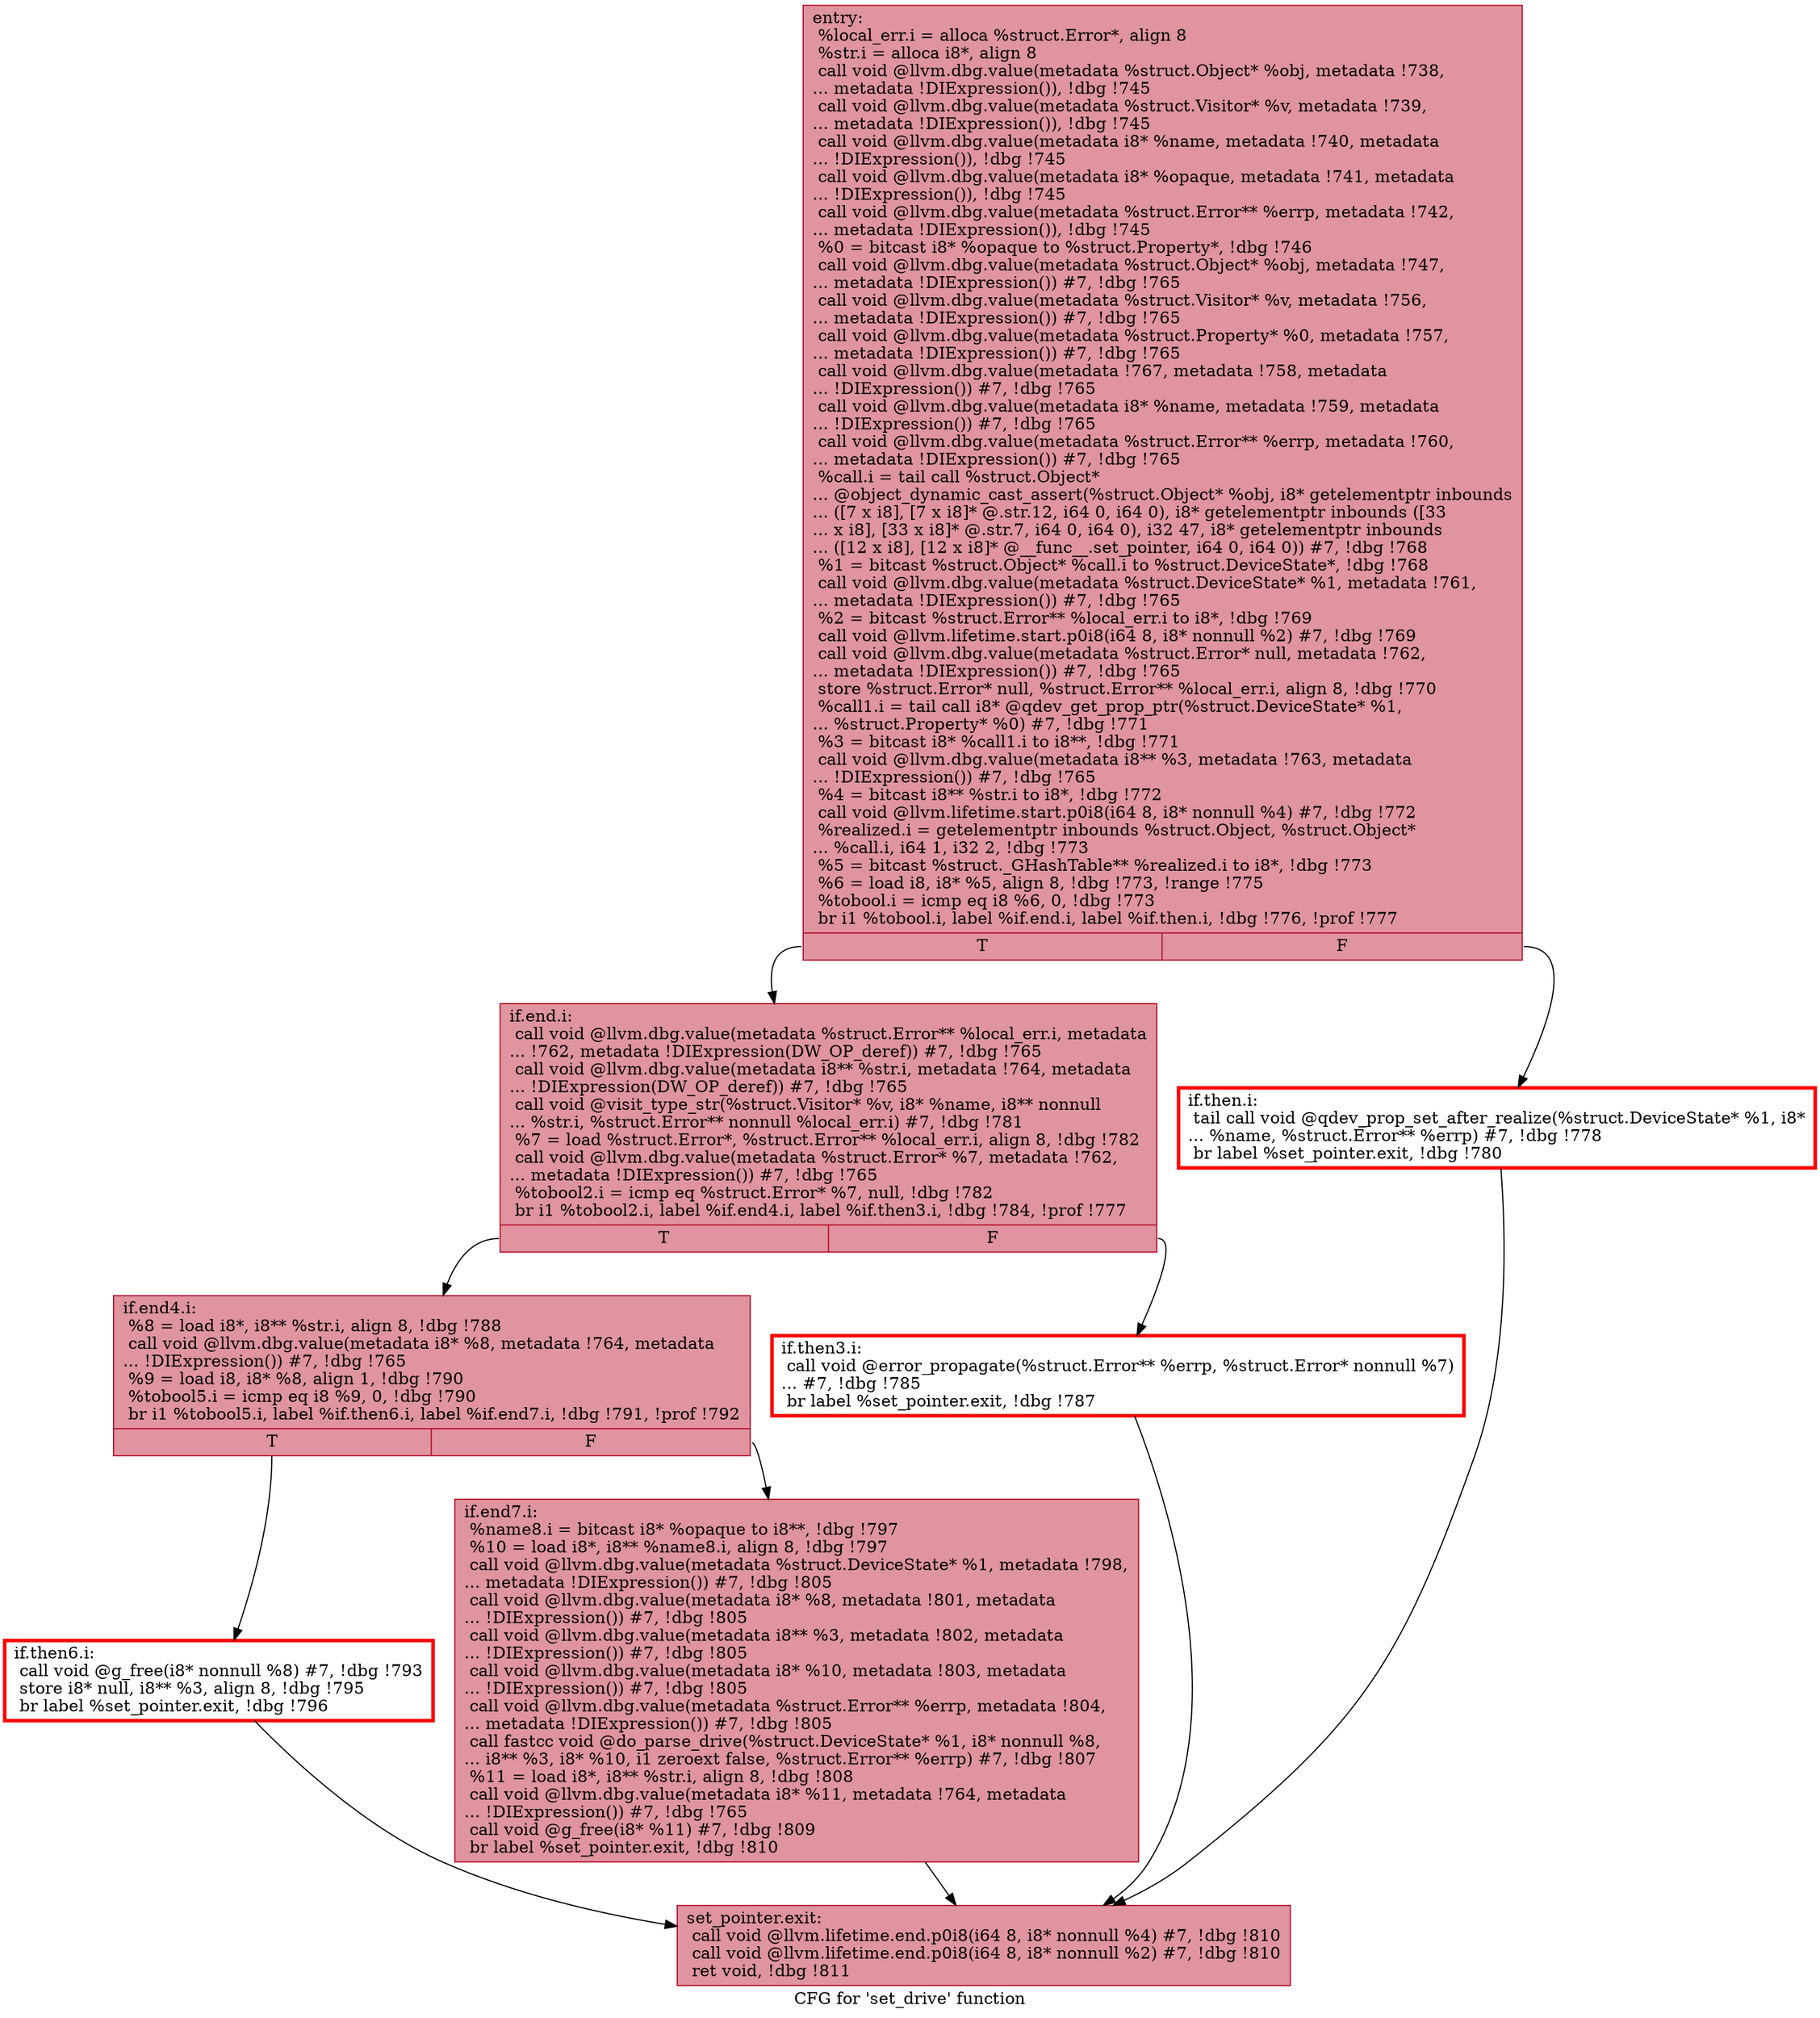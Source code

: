digraph "CFG for 'set_drive' function" {
	label="CFG for 'set_drive' function";

	Node0x556c18534bf0 [shape=record,color="#b70d28ff", style=filled, fillcolor="#b70d2870",label="{entry:\l  %local_err.i = alloca %struct.Error*, align 8\l  %str.i = alloca i8*, align 8\l  call void @llvm.dbg.value(metadata %struct.Object* %obj, metadata !738,\l... metadata !DIExpression()), !dbg !745\l  call void @llvm.dbg.value(metadata %struct.Visitor* %v, metadata !739,\l... metadata !DIExpression()), !dbg !745\l  call void @llvm.dbg.value(metadata i8* %name, metadata !740, metadata\l... !DIExpression()), !dbg !745\l  call void @llvm.dbg.value(metadata i8* %opaque, metadata !741, metadata\l... !DIExpression()), !dbg !745\l  call void @llvm.dbg.value(metadata %struct.Error** %errp, metadata !742,\l... metadata !DIExpression()), !dbg !745\l  %0 = bitcast i8* %opaque to %struct.Property*, !dbg !746\l  call void @llvm.dbg.value(metadata %struct.Object* %obj, metadata !747,\l... metadata !DIExpression()) #7, !dbg !765\l  call void @llvm.dbg.value(metadata %struct.Visitor* %v, metadata !756,\l... metadata !DIExpression()) #7, !dbg !765\l  call void @llvm.dbg.value(metadata %struct.Property* %0, metadata !757,\l... metadata !DIExpression()) #7, !dbg !765\l  call void @llvm.dbg.value(metadata !767, metadata !758, metadata\l... !DIExpression()) #7, !dbg !765\l  call void @llvm.dbg.value(metadata i8* %name, metadata !759, metadata\l... !DIExpression()) #7, !dbg !765\l  call void @llvm.dbg.value(metadata %struct.Error** %errp, metadata !760,\l... metadata !DIExpression()) #7, !dbg !765\l  %call.i = tail call %struct.Object*\l... @object_dynamic_cast_assert(%struct.Object* %obj, i8* getelementptr inbounds\l... ([7 x i8], [7 x i8]* @.str.12, i64 0, i64 0), i8* getelementptr inbounds ([33\l... x i8], [33 x i8]* @.str.7, i64 0, i64 0), i32 47, i8* getelementptr inbounds\l... ([12 x i8], [12 x i8]* @__func__.set_pointer, i64 0, i64 0)) #7, !dbg !768\l  %1 = bitcast %struct.Object* %call.i to %struct.DeviceState*, !dbg !768\l  call void @llvm.dbg.value(metadata %struct.DeviceState* %1, metadata !761,\l... metadata !DIExpression()) #7, !dbg !765\l  %2 = bitcast %struct.Error** %local_err.i to i8*, !dbg !769\l  call void @llvm.lifetime.start.p0i8(i64 8, i8* nonnull %2) #7, !dbg !769\l  call void @llvm.dbg.value(metadata %struct.Error* null, metadata !762,\l... metadata !DIExpression()) #7, !dbg !765\l  store %struct.Error* null, %struct.Error** %local_err.i, align 8, !dbg !770\l  %call1.i = tail call i8* @qdev_get_prop_ptr(%struct.DeviceState* %1,\l... %struct.Property* %0) #7, !dbg !771\l  %3 = bitcast i8* %call1.i to i8**, !dbg !771\l  call void @llvm.dbg.value(metadata i8** %3, metadata !763, metadata\l... !DIExpression()) #7, !dbg !765\l  %4 = bitcast i8** %str.i to i8*, !dbg !772\l  call void @llvm.lifetime.start.p0i8(i64 8, i8* nonnull %4) #7, !dbg !772\l  %realized.i = getelementptr inbounds %struct.Object, %struct.Object*\l... %call.i, i64 1, i32 2, !dbg !773\l  %5 = bitcast %struct._GHashTable** %realized.i to i8*, !dbg !773\l  %6 = load i8, i8* %5, align 8, !dbg !773, !range !775\l  %tobool.i = icmp eq i8 %6, 0, !dbg !773\l  br i1 %tobool.i, label %if.end.i, label %if.then.i, !dbg !776, !prof !777\l|{<s0>T|<s1>F}}"];
	Node0x556c18534bf0:s0 -> Node0x556c1868f2a0;
	Node0x556c18534bf0:s1 -> Node0x556c1868a120;
	Node0x556c1868a120 [shape=record,penwidth=3.0, color="red",label="{if.then.i:                                        \l  tail call void @qdev_prop_set_after_realize(%struct.DeviceState* %1, i8*\l... %name, %struct.Error** %errp) #7, !dbg !778\l  br label %set_pointer.exit, !dbg !780\l}"];
	Node0x556c1868a120 -> Node0x556c185496d0;
	Node0x556c1868f2a0 [shape=record,color="#b70d28ff", style=filled, fillcolor="#b70d2870",label="{if.end.i:                                         \l  call void @llvm.dbg.value(metadata %struct.Error** %local_err.i, metadata\l... !762, metadata !DIExpression(DW_OP_deref)) #7, !dbg !765\l  call void @llvm.dbg.value(metadata i8** %str.i, metadata !764, metadata\l... !DIExpression(DW_OP_deref)) #7, !dbg !765\l  call void @visit_type_str(%struct.Visitor* %v, i8* %name, i8** nonnull\l... %str.i, %struct.Error** nonnull %local_err.i) #7, !dbg !781\l  %7 = load %struct.Error*, %struct.Error** %local_err.i, align 8, !dbg !782\l  call void @llvm.dbg.value(metadata %struct.Error* %7, metadata !762,\l... metadata !DIExpression()) #7, !dbg !765\l  %tobool2.i = icmp eq %struct.Error* %7, null, !dbg !782\l  br i1 %tobool2.i, label %if.end4.i, label %if.then3.i, !dbg !784, !prof !777\l|{<s0>T|<s1>F}}"];
	Node0x556c1868f2a0:s0 -> Node0x556c1868fe20;
	Node0x556c1868f2a0:s1 -> Node0x556c1868fc70;
	Node0x556c1868fc70 [shape=record,penwidth=3.0, color="red",label="{if.then3.i:                                       \l  call void @error_propagate(%struct.Error** %errp, %struct.Error* nonnull %7)\l... #7, !dbg !785\l  br label %set_pointer.exit, !dbg !787\l}"];
	Node0x556c1868fc70 -> Node0x556c185496d0;
	Node0x556c1868fe20 [shape=record,color="#b70d28ff", style=filled, fillcolor="#b70d2870",label="{if.end4.i:                                        \l  %8 = load i8*, i8** %str.i, align 8, !dbg !788\l  call void @llvm.dbg.value(metadata i8* %8, metadata !764, metadata\l... !DIExpression()) #7, !dbg !765\l  %9 = load i8, i8* %8, align 1, !dbg !790\l  %tobool5.i = icmp eq i8 %9, 0, !dbg !790\l  br i1 %tobool5.i, label %if.then6.i, label %if.end7.i, !dbg !791, !prof !792\l|{<s0>T|<s1>F}}"];
	Node0x556c1868fe20:s0 -> Node0x556c186905d0;
	Node0x556c1868fe20:s1 -> Node0x556c18690160;
	Node0x556c186905d0 [shape=record,penwidth=3.0, color="red",label="{if.then6.i:                                       \l  call void @g_free(i8* nonnull %8) #7, !dbg !793\l  store i8* null, i8** %3, align 8, !dbg !795\l  br label %set_pointer.exit, !dbg !796\l}"];
	Node0x556c186905d0 -> Node0x556c185496d0;
	Node0x556c18690160 [shape=record,color="#b70d28ff", style=filled, fillcolor="#b70d2870",label="{if.end7.i:                                        \l  %name8.i = bitcast i8* %opaque to i8**, !dbg !797\l  %10 = load i8*, i8** %name8.i, align 8, !dbg !797\l  call void @llvm.dbg.value(metadata %struct.DeviceState* %1, metadata !798,\l... metadata !DIExpression()) #7, !dbg !805\l  call void @llvm.dbg.value(metadata i8* %8, metadata !801, metadata\l... !DIExpression()) #7, !dbg !805\l  call void @llvm.dbg.value(metadata i8** %3, metadata !802, metadata\l... !DIExpression()) #7, !dbg !805\l  call void @llvm.dbg.value(metadata i8* %10, metadata !803, metadata\l... !DIExpression()) #7, !dbg !805\l  call void @llvm.dbg.value(metadata %struct.Error** %errp, metadata !804,\l... metadata !DIExpression()) #7, !dbg !805\l  call fastcc void @do_parse_drive(%struct.DeviceState* %1, i8* nonnull %8,\l... i8** %3, i8* %10, i1 zeroext false, %struct.Error** %errp) #7, !dbg !807\l  %11 = load i8*, i8** %str.i, align 8, !dbg !808\l  call void @llvm.dbg.value(metadata i8* %11, metadata !764, metadata\l... !DIExpression()) #7, !dbg !765\l  call void @g_free(i8* %11) #7, !dbg !809\l  br label %set_pointer.exit, !dbg !810\l}"];
	Node0x556c18690160 -> Node0x556c185496d0;
	Node0x556c185496d0 [shape=record,color="#b70d28ff", style=filled, fillcolor="#b70d2870",label="{set_pointer.exit:                                 \l  call void @llvm.lifetime.end.p0i8(i64 8, i8* nonnull %4) #7, !dbg !810\l  call void @llvm.lifetime.end.p0i8(i64 8, i8* nonnull %2) #7, !dbg !810\l  ret void, !dbg !811\l}"];
}
